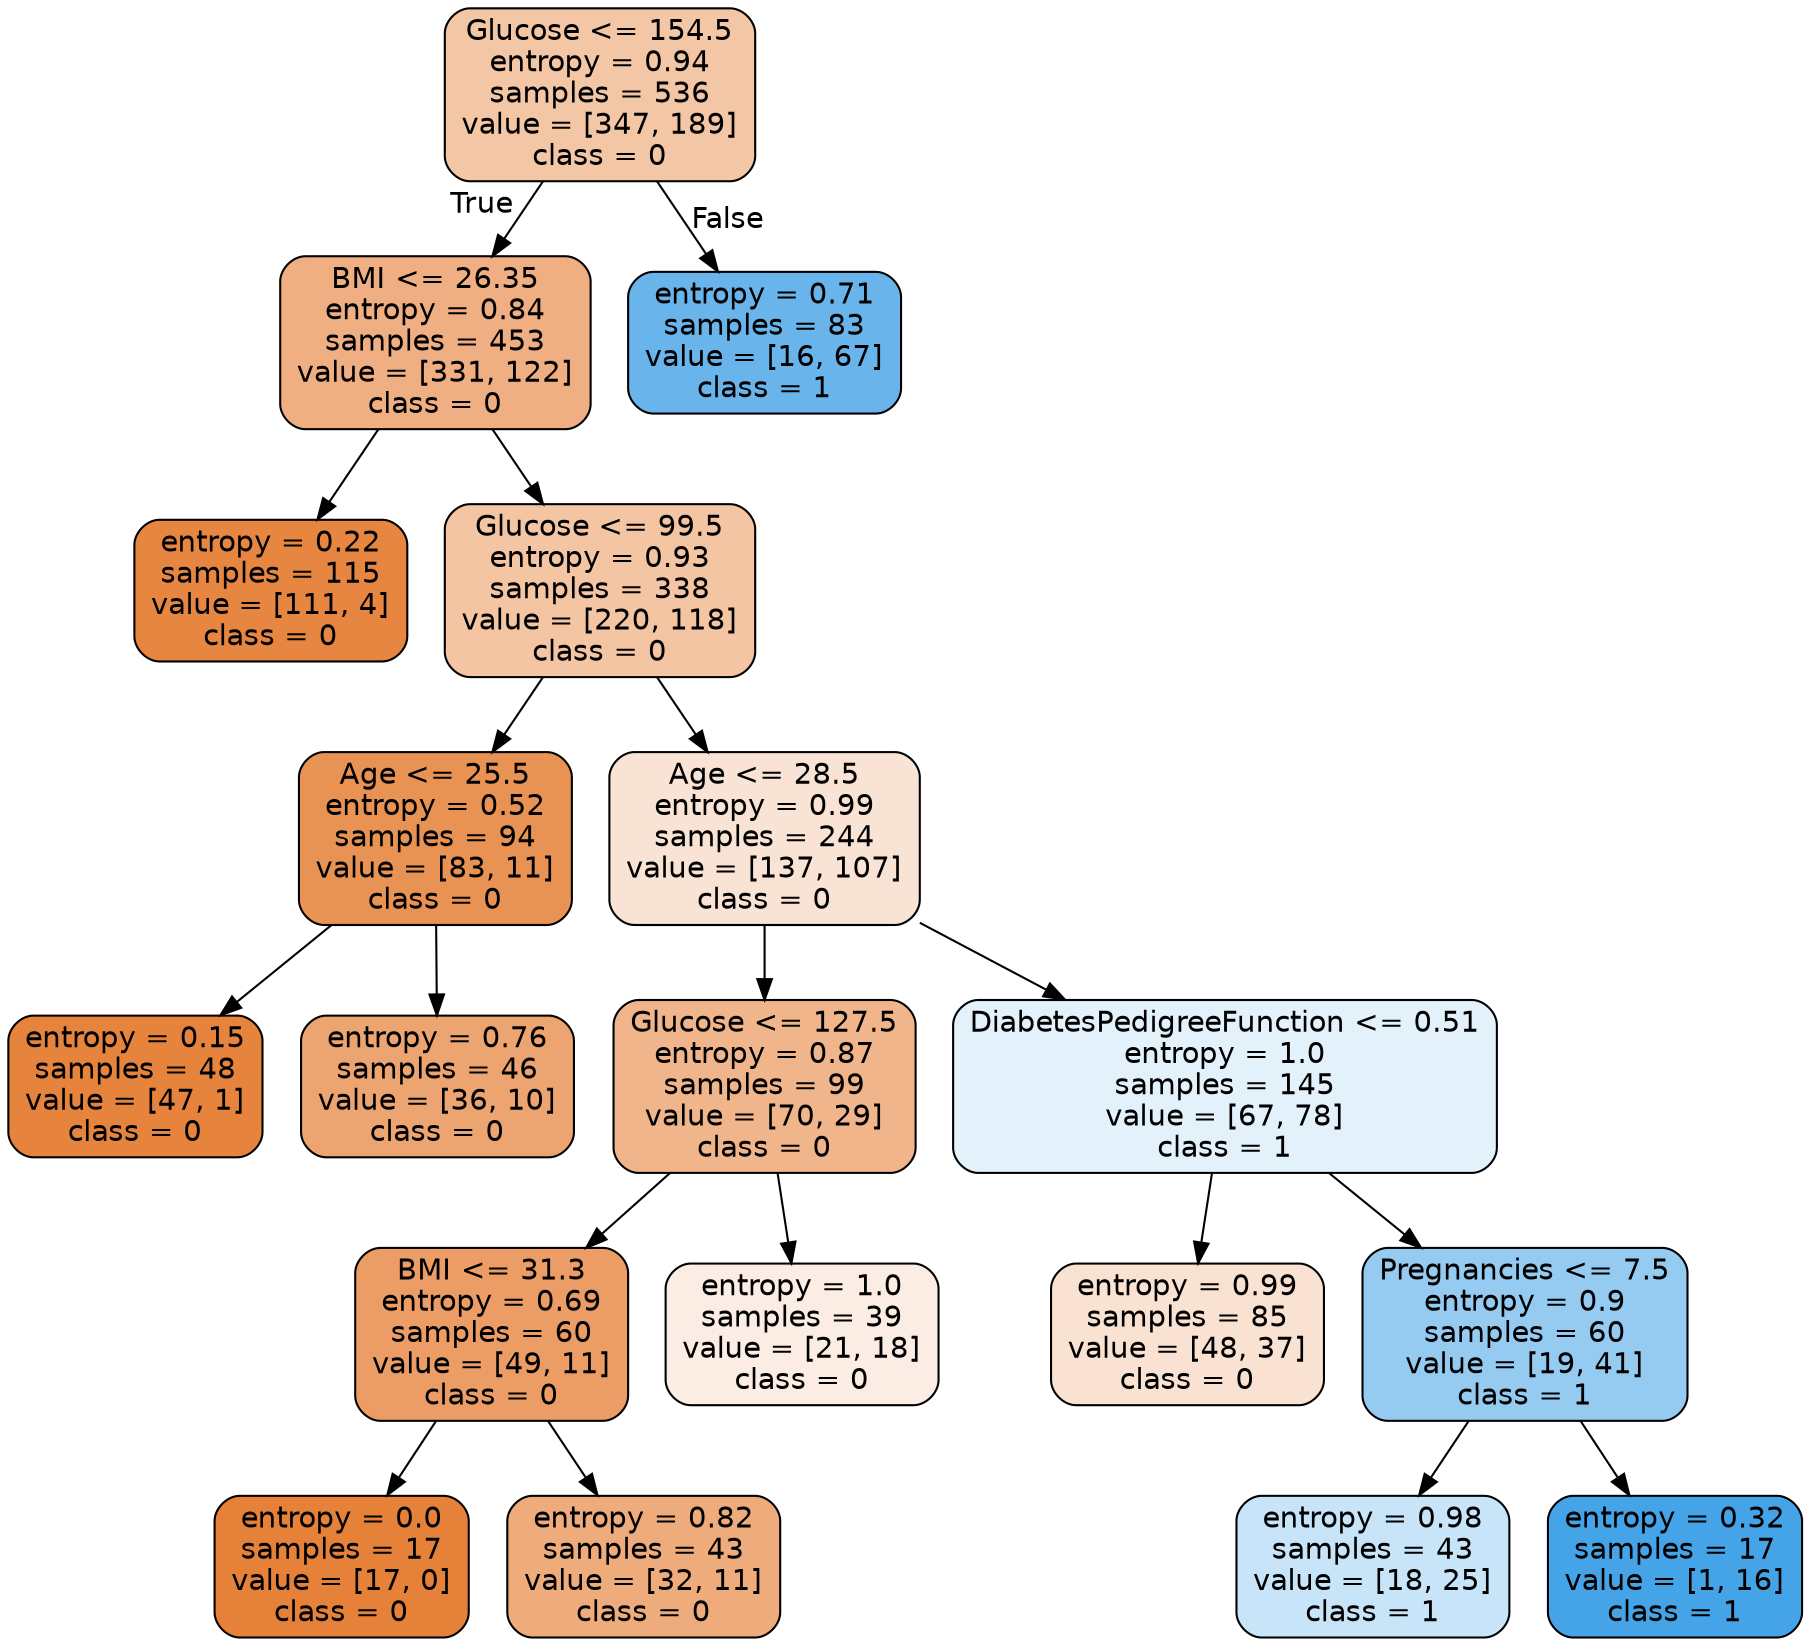digraph Tree {
node [shape=box, style="filled, rounded", color="black", fontname=helvetica] ;
edge [fontname=helvetica] ;
0 [label="Glucose <= 154.5\nentropy = 0.94\nsamples = 536\nvalue = [347, 189]\nclass = 0", fillcolor="#f3c6a5"] ;
1 [label="BMI <= 26.35\nentropy = 0.84\nsamples = 453\nvalue = [331, 122]\nclass = 0", fillcolor="#efaf82"] ;
0 -> 1 [labeldistance=2.5, labelangle=45, headlabel="True"] ;
3 [label="entropy = 0.22\nsamples = 115\nvalue = [111, 4]\nclass = 0", fillcolor="#e68640"] ;
1 -> 3 ;
4 [label="Glucose <= 99.5\nentropy = 0.93\nsamples = 338\nvalue = [220, 118]\nclass = 0", fillcolor="#f3c5a3"] ;
1 -> 4 ;
5 [label="Age <= 25.5\nentropy = 0.52\nsamples = 94\nvalue = [83, 11]\nclass = 0", fillcolor="#e89253"] ;
4 -> 5 ;
9 [label="entropy = 0.15\nsamples = 48\nvalue = [47, 1]\nclass = 0", fillcolor="#e6843d"] ;
5 -> 9 ;
10 [label="entropy = 0.76\nsamples = 46\nvalue = [36, 10]\nclass = 0", fillcolor="#eca470"] ;
5 -> 10 ;
6 [label="Age <= 28.5\nentropy = 0.99\nsamples = 244\nvalue = [137, 107]\nclass = 0", fillcolor="#f9e3d4"] ;
4 -> 6 ;
7 [label="Glucose <= 127.5\nentropy = 0.87\nsamples = 99\nvalue = [70, 29]\nclass = 0", fillcolor="#f0b58b"] ;
6 -> 7 ;
15 [label="BMI <= 31.3\nentropy = 0.69\nsamples = 60\nvalue = [49, 11]\nclass = 0", fillcolor="#eb9d65"] ;
7 -> 15 ;
17 [label="entropy = 0.0\nsamples = 17\nvalue = [17, 0]\nclass = 0", fillcolor="#e58139"] ;
15 -> 17 ;
18 [label="entropy = 0.82\nsamples = 43\nvalue = [32, 11]\nclass = 0", fillcolor="#eeac7d"] ;
15 -> 18 ;
16 [label="entropy = 1.0\nsamples = 39\nvalue = [21, 18]\nclass = 0", fillcolor="#fbede3"] ;
7 -> 16 ;
8 [label="DiabetesPedigreeFunction <= 0.51\nentropy = 1.0\nsamples = 145\nvalue = [67, 78]\nclass = 1", fillcolor="#e3f1fb"] ;
6 -> 8 ;
11 [label="entropy = 0.99\nsamples = 85\nvalue = [48, 37]\nclass = 0", fillcolor="#f9e2d2"] ;
8 -> 11 ;
12 [label="Pregnancies <= 7.5\nentropy = 0.9\nsamples = 60\nvalue = [19, 41]\nclass = 1", fillcolor="#95caf1"] ;
8 -> 12 ;
13 [label="entropy = 0.98\nsamples = 43\nvalue = [18, 25]\nclass = 1", fillcolor="#c8e4f8"] ;
12 -> 13 ;
14 [label="entropy = 0.32\nsamples = 17\nvalue = [1, 16]\nclass = 1", fillcolor="#45a3e7"] ;
12 -> 14 ;
2 [label="entropy = 0.71\nsamples = 83\nvalue = [16, 67]\nclass = 1", fillcolor="#68b4eb"] ;
0 -> 2 [labeldistance=2.5, labelangle=-45, headlabel="False"] ;
}